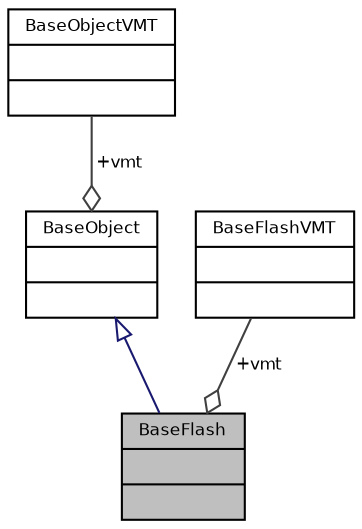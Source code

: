 digraph "BaseFlash"
{
  bgcolor="transparent";
  edge [fontname="Helvetica",fontsize="8",labelfontname="Helvetica",labelfontsize="8"];
  node [fontname="Helvetica",fontsize="8",shape=record];
  Node2 [label="{BaseFlash\n||}",height=0.2,width=0.4,color="black", fillcolor="grey75", style="filled", fontcolor="black"];
  Node3 -> Node2 [dir="back",color="midnightblue",fontsize="8",style="solid",arrowtail="onormal",fontname="Helvetica"];
  Node3 [label="{BaseObject\n||}",height=0.2,width=0.4,color="black",URL="$struct_base_object.html",tooltip="Base stream class. "];
  Node4 -> Node3 [color="grey25",fontsize="8",style="solid",label=" +vmt" ,arrowhead="odiamond",fontname="Helvetica"];
  Node4 [label="{BaseObjectVMT\n||}",height=0.2,width=0.4,color="black",URL="$struct_base_object_v_m_t.html",tooltip="BaseObject virtual methods table. "];
  Node5 -> Node2 [color="grey25",fontsize="8",style="solid",label=" +vmt" ,arrowhead="odiamond",fontname="Helvetica"];
  Node5 [label="{BaseFlashVMT\n||}",height=0.2,width=0.4,color="black",URL="$struct_base_flash_v_m_t.html",tooltip="BaseFlash virtual methods table. "];
}
